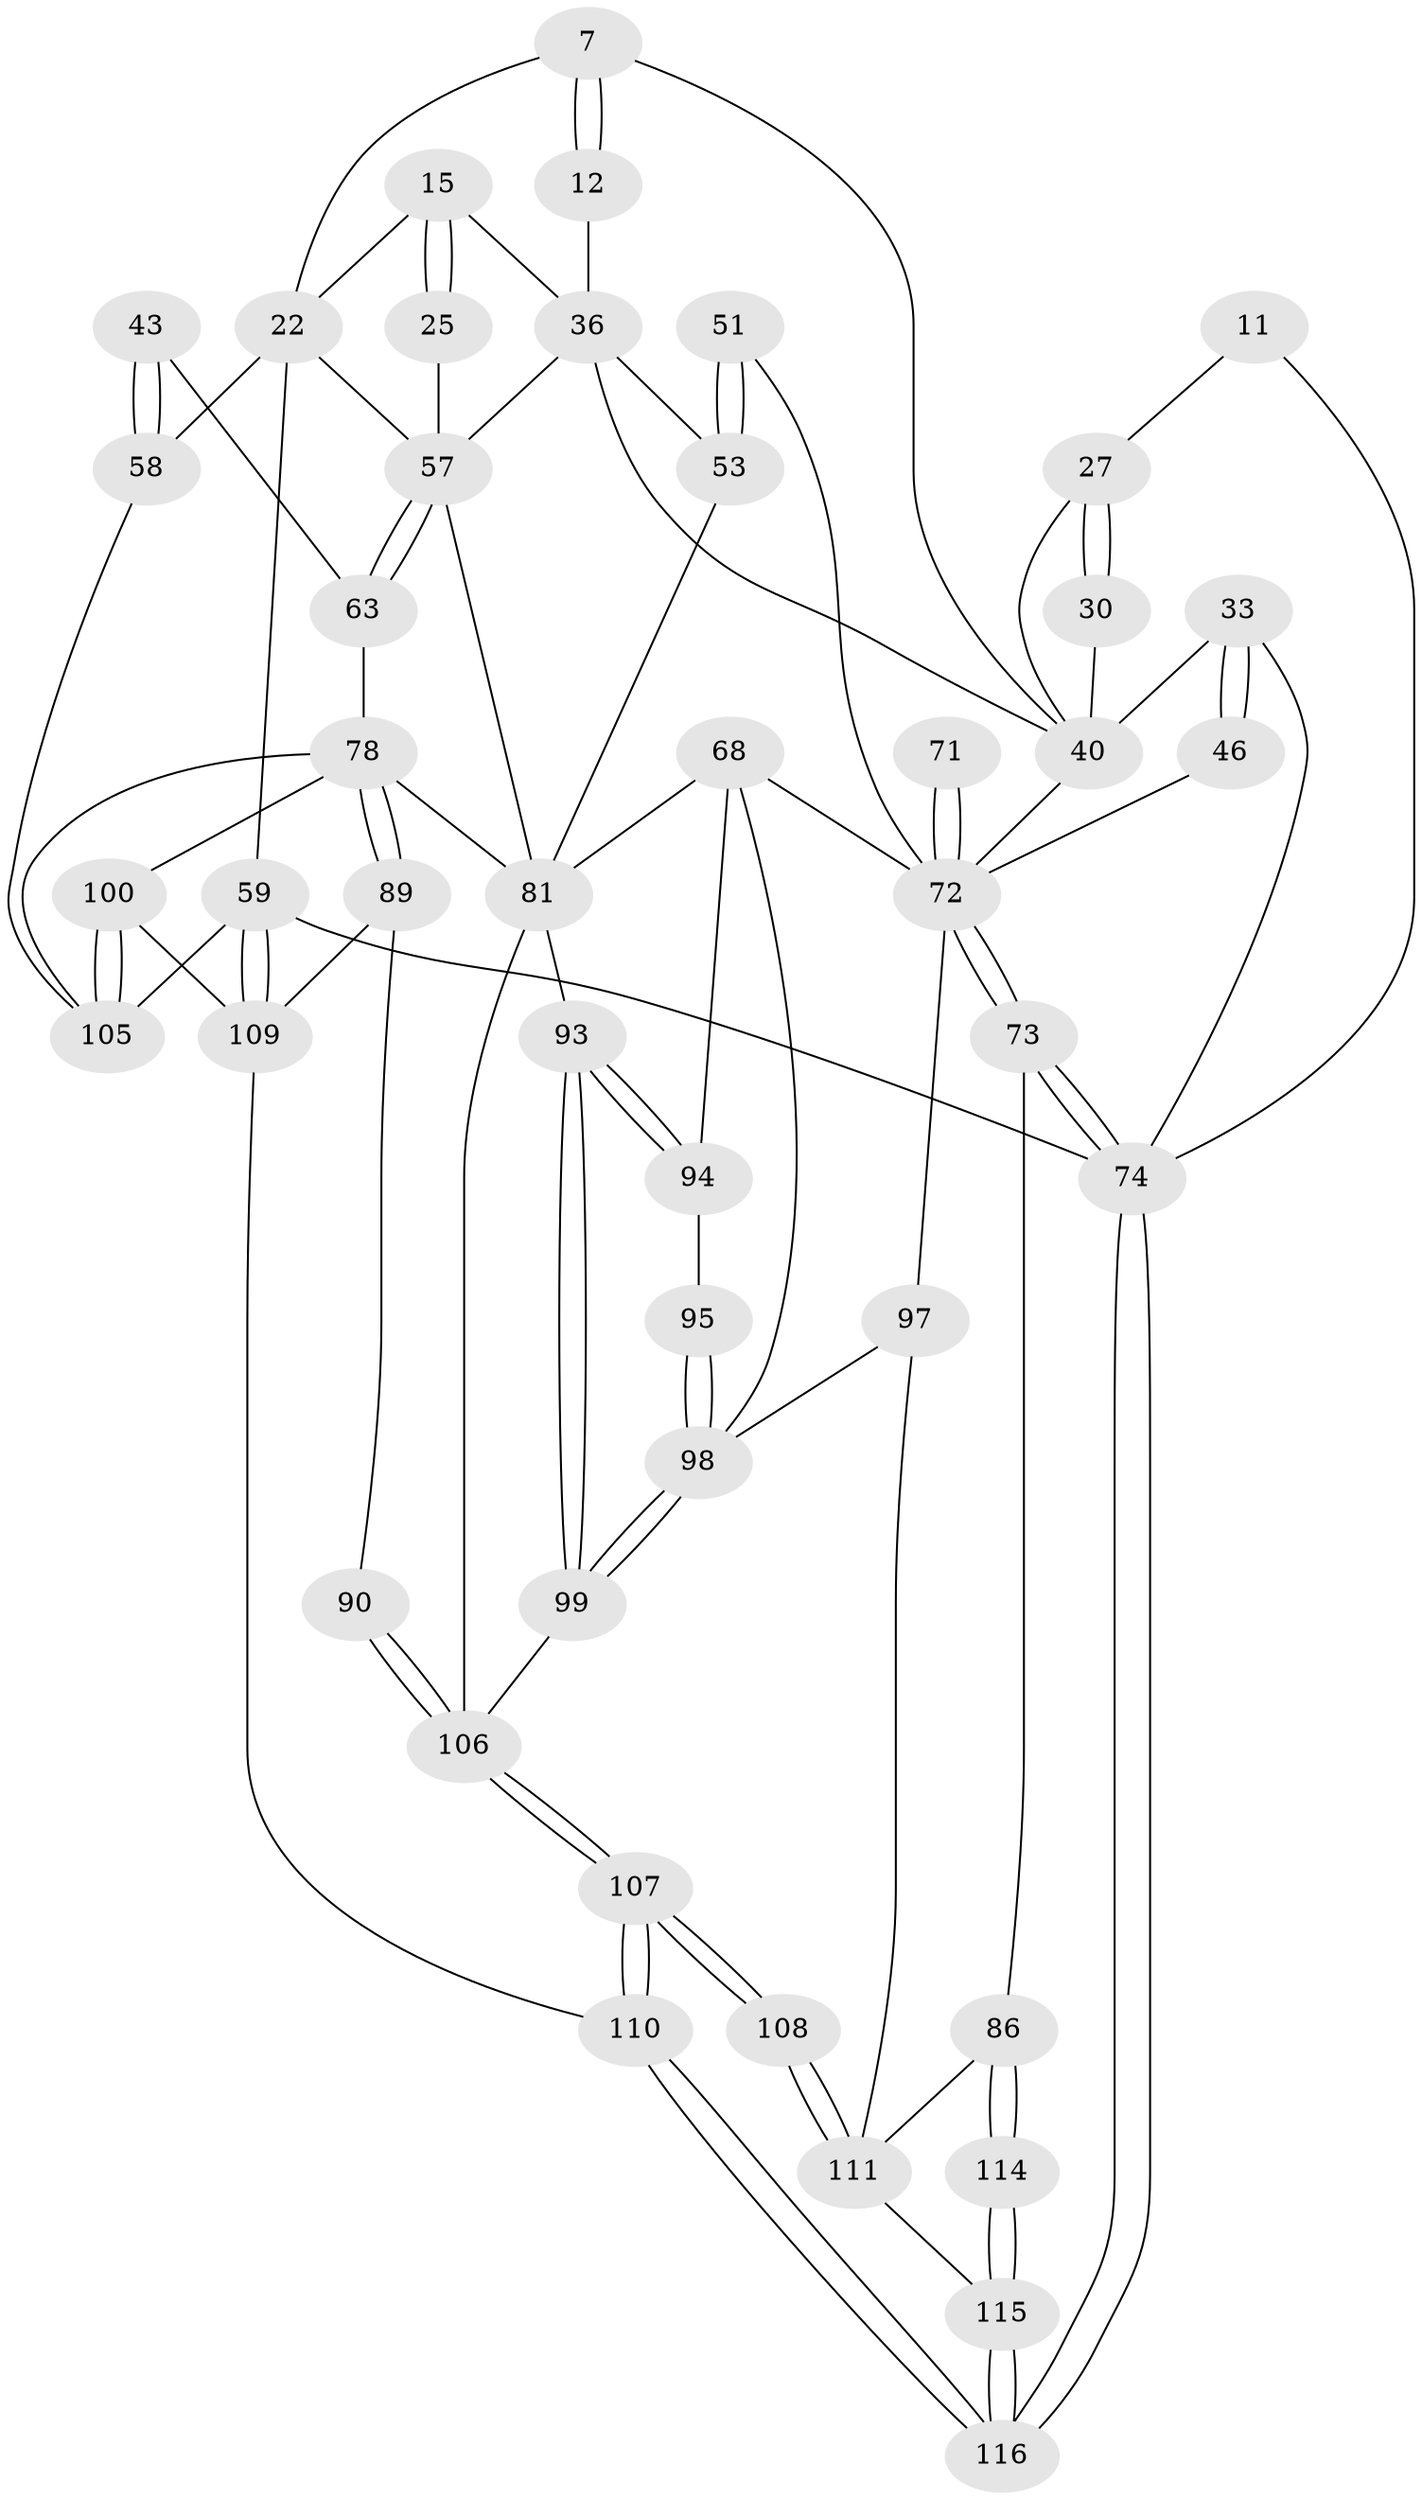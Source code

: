 // original degree distribution, {3: 0.017241379310344827, 5: 0.5344827586206896, 4: 0.23275862068965517, 6: 0.21551724137931033}
// Generated by graph-tools (version 1.1) at 2025/05/03/04/25 22:05:41]
// undirected, 46 vertices, 103 edges
graph export_dot {
graph [start="1"]
  node [color=gray90,style=filled];
  7 [pos="+0.3881117417881927+0",super="+1+2"];
  11 [pos="+0.1731399709846939+0.08168939495166372",super="+6"];
  12 [pos="+0.5864352566285178+0.08588377097434345"];
  15 [pos="+0.6037114806537134+0.13290751870084616",super="+14"];
  22 [pos="+0.8387262721202053+0.21945751774459235",super="+18"];
  25 [pos="+0.6959830257832119+0.23528300669418015"];
  27 [pos="+0.3257443349290405+0.20198621232595732",super="+9+10"];
  30 [pos="+0.15434335071274066+0.24567124349571567"];
  33 [pos="+0.11837709355691693+0.2447961733867837",super="+29"];
  36 [pos="+0.42929412006825635+0.270967931851581",super="+20+35"];
  40 [pos="+0.26568798888581296+0.39642150010471",super="+37+26+21+32"];
  43 [pos="+1+0.4020640390800839"];
  46 [pos="+0+0.22728615288401208"];
  51 [pos="+0.4578694344579096+0.4284521900631599"];
  53 [pos="+0.5386731860585284+0.47109674011833147",super="+38+39"];
  57 [pos="+0.7445695617987421+0.4494296639157871",super="+54+45"];
  58 [pos="+1+0.39451351987878963",super="+41+42"];
  59 [pos="+1+1",super="+4"];
  63 [pos="+0.8766142666465458+0.5412127118811753",super="+62"];
  68 [pos="+0.42055841213756245+0.6200138381469148",super="+67"];
  71 [pos="+0.20126489660446598+0.5065911512034877"];
  72 [pos="+0+0.6278790803907075",super="+48+47+50+70"];
  73 [pos="+0+0.7072781307134872"];
  74 [pos="+0+1",super="+5"];
  78 [pos="+0.8316100734304849+0.7016987446757298",super="+77+65+75"];
  81 [pos="+0.6039370316845706+0.7345105517595177",super="+66+76"];
  86 [pos="+0+0.747118301837726"];
  89 [pos="+0.7107162174841648+0.7842456221313991"];
  90 [pos="+0.7060736001041135+0.7833189248977854"];
  93 [pos="+0.5168265067730315+0.7704059060325115"];
  94 [pos="+0.4822533613620898+0.7467806492310114"];
  95 [pos="+0.4481038621981273+0.7556033434725596"];
  97 [pos="+0.27851626704532423+0.8064447549734818",super="+83+82"];
  98 [pos="+0.37834586783743096+0.8092667781615136",super="+96+88+87"];
  99 [pos="+0.4552610484643816+0.9346053722951606"];
  100 [pos="+0.7688118358218066+0.8624557559437639",super="+92+91"];
  105 [pos="+1+1",super="+60+61+64"];
  106 [pos="+0.4800479706076517+1",super="+102+80+79"];
  107 [pos="+0.47761375766804554+1"];
  108 [pos="+0.38203626497424187+1"];
  109 [pos="+0.6190687910268119+1",super="+101"];
  110 [pos="+0.48441352754562905+1"];
  111 [pos="+0.2012168172205204+0.9201969112960471",super="+104+103"];
  114 [pos="+0.07855337438836153+1"];
  115 [pos="+0.10557239046636677+1",super="+112+113"];
  116 [pos="+0.10378710926511382+1"];
  7 -- 12 [weight=2];
  7 -- 12;
  7 -- 40;
  7 -- 22;
  11 -- 74;
  11 -- 27;
  12 -- 36;
  15 -- 25 [weight=2];
  15 -- 25;
  15 -- 22;
  15 -- 36;
  22 -- 58 [weight=2];
  22 -- 59 [weight=2];
  22 -- 57;
  25 -- 57;
  27 -- 30 [weight=2];
  27 -- 30;
  27 -- 40 [weight=2];
  30 -- 40;
  33 -- 46 [weight=2];
  33 -- 46;
  33 -- 74;
  33 -- 40;
  36 -- 53 [weight=2];
  36 -- 40 [weight=2];
  36 -- 57 [weight=2];
  40 -- 72 [weight=2];
  43 -- 58 [weight=2];
  43 -- 58;
  43 -- 63;
  46 -- 72;
  51 -- 53 [weight=2];
  51 -- 53;
  51 -- 72;
  53 -- 81;
  57 -- 63 [weight=2];
  57 -- 63;
  57 -- 81;
  58 -- 105;
  59 -- 109;
  59 -- 109;
  59 -- 74 [weight=2];
  59 -- 105;
  63 -- 78 [weight=2];
  68 -- 98;
  68 -- 94;
  68 -- 72;
  68 -- 81;
  71 -- 72 [weight=3];
  71 -- 72;
  72 -- 73;
  72 -- 73;
  72 -- 97;
  73 -- 74;
  73 -- 74;
  73 -- 86;
  74 -- 116;
  74 -- 116;
  78 -- 89;
  78 -- 89;
  78 -- 100;
  78 -- 105;
  78 -- 81;
  81 -- 93;
  81 -- 106 [weight=2];
  86 -- 114;
  86 -- 114;
  86 -- 111;
  89 -- 90;
  89 -- 109;
  90 -- 106 [weight=2];
  90 -- 106;
  93 -- 94;
  93 -- 94;
  93 -- 99;
  93 -- 99;
  94 -- 95;
  95 -- 98 [weight=2];
  95 -- 98;
  97 -- 111 [weight=2];
  97 -- 98 [weight=2];
  98 -- 99;
  98 -- 99;
  99 -- 106;
  100 -- 105 [weight=3];
  100 -- 105;
  100 -- 109;
  106 -- 107;
  106 -- 107;
  107 -- 108;
  107 -- 108;
  107 -- 110;
  107 -- 110;
  108 -- 111 [weight=2];
  108 -- 111;
  109 -- 110;
  110 -- 116;
  110 -- 116;
  111 -- 115 [weight=2];
  114 -- 115 [weight=2];
  114 -- 115;
  115 -- 116;
  115 -- 116;
}
